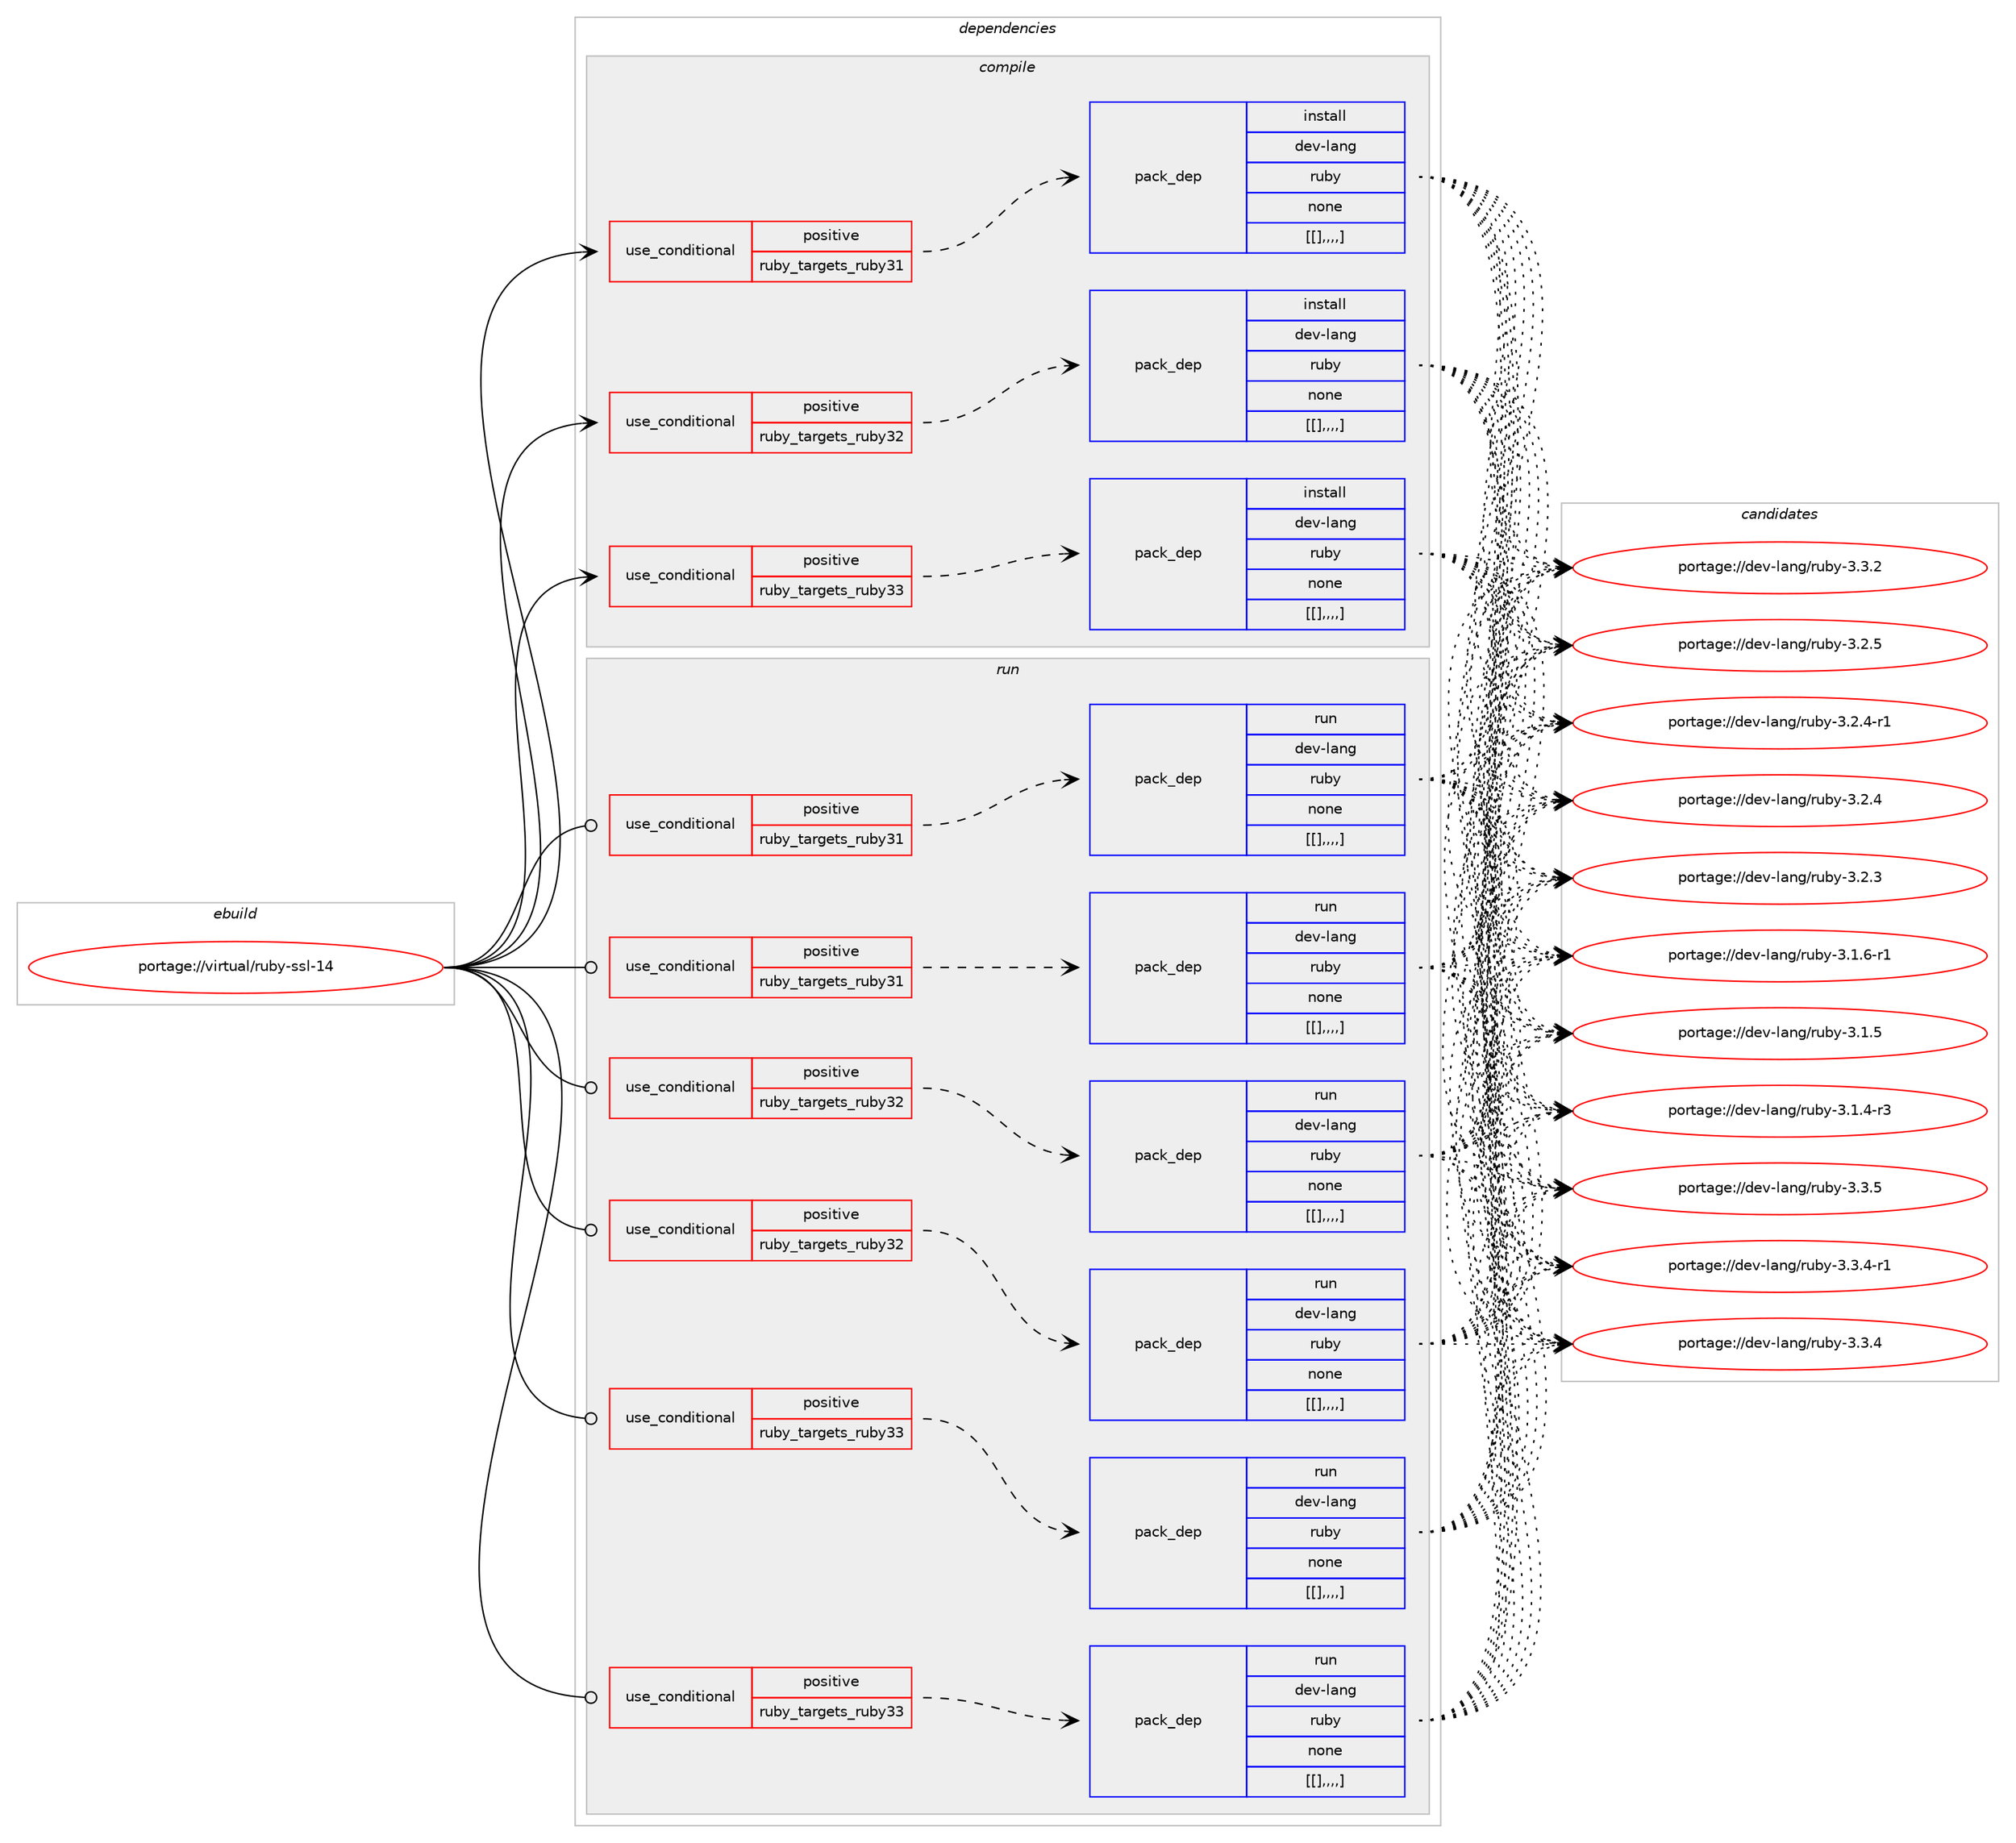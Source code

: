 digraph prolog {

# *************
# Graph options
# *************

newrank=true;
concentrate=true;
compound=true;
graph [rankdir=LR,fontname=Helvetica,fontsize=10,ranksep=1.5];#, ranksep=2.5, nodesep=0.2];
edge  [arrowhead=vee];
node  [fontname=Helvetica,fontsize=10];

# **********
# The ebuild
# **********

subgraph cluster_leftcol {
color=gray;
label=<<i>ebuild</i>>;
id [label="portage://virtual/ruby-ssl-14", color=red, width=4, href="../virtual/ruby-ssl-14.svg"];
}

# ****************
# The dependencies
# ****************

subgraph cluster_midcol {
color=gray;
label=<<i>dependencies</i>>;
subgraph cluster_compile {
fillcolor="#eeeeee";
style=filled;
label=<<i>compile</i>>;
subgraph cond123420 {
dependency463661 [label=<<TABLE BORDER="0" CELLBORDER="1" CELLSPACING="0" CELLPADDING="4"><TR><TD ROWSPAN="3" CELLPADDING="10">use_conditional</TD></TR><TR><TD>positive</TD></TR><TR><TD>ruby_targets_ruby31</TD></TR></TABLE>>, shape=none, color=red];
subgraph pack336899 {
dependency463662 [label=<<TABLE BORDER="0" CELLBORDER="1" CELLSPACING="0" CELLPADDING="4" WIDTH="220"><TR><TD ROWSPAN="6" CELLPADDING="30">pack_dep</TD></TR><TR><TD WIDTH="110">install</TD></TR><TR><TD>dev-lang</TD></TR><TR><TD>ruby</TD></TR><TR><TD>none</TD></TR><TR><TD>[[],,,,]</TD></TR></TABLE>>, shape=none, color=blue];
}
dependency463661:e -> dependency463662:w [weight=20,style="dashed",arrowhead="vee"];
}
id:e -> dependency463661:w [weight=20,style="solid",arrowhead="vee"];
subgraph cond123421 {
dependency463663 [label=<<TABLE BORDER="0" CELLBORDER="1" CELLSPACING="0" CELLPADDING="4"><TR><TD ROWSPAN="3" CELLPADDING="10">use_conditional</TD></TR><TR><TD>positive</TD></TR><TR><TD>ruby_targets_ruby32</TD></TR></TABLE>>, shape=none, color=red];
subgraph pack336900 {
dependency463664 [label=<<TABLE BORDER="0" CELLBORDER="1" CELLSPACING="0" CELLPADDING="4" WIDTH="220"><TR><TD ROWSPAN="6" CELLPADDING="30">pack_dep</TD></TR><TR><TD WIDTH="110">install</TD></TR><TR><TD>dev-lang</TD></TR><TR><TD>ruby</TD></TR><TR><TD>none</TD></TR><TR><TD>[[],,,,]</TD></TR></TABLE>>, shape=none, color=blue];
}
dependency463663:e -> dependency463664:w [weight=20,style="dashed",arrowhead="vee"];
}
id:e -> dependency463663:w [weight=20,style="solid",arrowhead="vee"];
subgraph cond123422 {
dependency463665 [label=<<TABLE BORDER="0" CELLBORDER="1" CELLSPACING="0" CELLPADDING="4"><TR><TD ROWSPAN="3" CELLPADDING="10">use_conditional</TD></TR><TR><TD>positive</TD></TR><TR><TD>ruby_targets_ruby33</TD></TR></TABLE>>, shape=none, color=red];
subgraph pack336901 {
dependency463666 [label=<<TABLE BORDER="0" CELLBORDER="1" CELLSPACING="0" CELLPADDING="4" WIDTH="220"><TR><TD ROWSPAN="6" CELLPADDING="30">pack_dep</TD></TR><TR><TD WIDTH="110">install</TD></TR><TR><TD>dev-lang</TD></TR><TR><TD>ruby</TD></TR><TR><TD>none</TD></TR><TR><TD>[[],,,,]</TD></TR></TABLE>>, shape=none, color=blue];
}
dependency463665:e -> dependency463666:w [weight=20,style="dashed",arrowhead="vee"];
}
id:e -> dependency463665:w [weight=20,style="solid",arrowhead="vee"];
}
subgraph cluster_compileandrun {
fillcolor="#eeeeee";
style=filled;
label=<<i>compile and run</i>>;
}
subgraph cluster_run {
fillcolor="#eeeeee";
style=filled;
label=<<i>run</i>>;
subgraph cond123423 {
dependency463667 [label=<<TABLE BORDER="0" CELLBORDER="1" CELLSPACING="0" CELLPADDING="4"><TR><TD ROWSPAN="3" CELLPADDING="10">use_conditional</TD></TR><TR><TD>positive</TD></TR><TR><TD>ruby_targets_ruby31</TD></TR></TABLE>>, shape=none, color=red];
subgraph pack336902 {
dependency463668 [label=<<TABLE BORDER="0" CELLBORDER="1" CELLSPACING="0" CELLPADDING="4" WIDTH="220"><TR><TD ROWSPAN="6" CELLPADDING="30">pack_dep</TD></TR><TR><TD WIDTH="110">run</TD></TR><TR><TD>dev-lang</TD></TR><TR><TD>ruby</TD></TR><TR><TD>none</TD></TR><TR><TD>[[],,,,]</TD></TR></TABLE>>, shape=none, color=blue];
}
dependency463667:e -> dependency463668:w [weight=20,style="dashed",arrowhead="vee"];
}
id:e -> dependency463667:w [weight=20,style="solid",arrowhead="odot"];
subgraph cond123424 {
dependency463669 [label=<<TABLE BORDER="0" CELLBORDER="1" CELLSPACING="0" CELLPADDING="4"><TR><TD ROWSPAN="3" CELLPADDING="10">use_conditional</TD></TR><TR><TD>positive</TD></TR><TR><TD>ruby_targets_ruby31</TD></TR></TABLE>>, shape=none, color=red];
subgraph pack336903 {
dependency463670 [label=<<TABLE BORDER="0" CELLBORDER="1" CELLSPACING="0" CELLPADDING="4" WIDTH="220"><TR><TD ROWSPAN="6" CELLPADDING="30">pack_dep</TD></TR><TR><TD WIDTH="110">run</TD></TR><TR><TD>dev-lang</TD></TR><TR><TD>ruby</TD></TR><TR><TD>none</TD></TR><TR><TD>[[],,,,]</TD></TR></TABLE>>, shape=none, color=blue];
}
dependency463669:e -> dependency463670:w [weight=20,style="dashed",arrowhead="vee"];
}
id:e -> dependency463669:w [weight=20,style="solid",arrowhead="odot"];
subgraph cond123425 {
dependency463671 [label=<<TABLE BORDER="0" CELLBORDER="1" CELLSPACING="0" CELLPADDING="4"><TR><TD ROWSPAN="3" CELLPADDING="10">use_conditional</TD></TR><TR><TD>positive</TD></TR><TR><TD>ruby_targets_ruby32</TD></TR></TABLE>>, shape=none, color=red];
subgraph pack336904 {
dependency463672 [label=<<TABLE BORDER="0" CELLBORDER="1" CELLSPACING="0" CELLPADDING="4" WIDTH="220"><TR><TD ROWSPAN="6" CELLPADDING="30">pack_dep</TD></TR><TR><TD WIDTH="110">run</TD></TR><TR><TD>dev-lang</TD></TR><TR><TD>ruby</TD></TR><TR><TD>none</TD></TR><TR><TD>[[],,,,]</TD></TR></TABLE>>, shape=none, color=blue];
}
dependency463671:e -> dependency463672:w [weight=20,style="dashed",arrowhead="vee"];
}
id:e -> dependency463671:w [weight=20,style="solid",arrowhead="odot"];
subgraph cond123426 {
dependency463673 [label=<<TABLE BORDER="0" CELLBORDER="1" CELLSPACING="0" CELLPADDING="4"><TR><TD ROWSPAN="3" CELLPADDING="10">use_conditional</TD></TR><TR><TD>positive</TD></TR><TR><TD>ruby_targets_ruby32</TD></TR></TABLE>>, shape=none, color=red];
subgraph pack336905 {
dependency463674 [label=<<TABLE BORDER="0" CELLBORDER="1" CELLSPACING="0" CELLPADDING="4" WIDTH="220"><TR><TD ROWSPAN="6" CELLPADDING="30">pack_dep</TD></TR><TR><TD WIDTH="110">run</TD></TR><TR><TD>dev-lang</TD></TR><TR><TD>ruby</TD></TR><TR><TD>none</TD></TR><TR><TD>[[],,,,]</TD></TR></TABLE>>, shape=none, color=blue];
}
dependency463673:e -> dependency463674:w [weight=20,style="dashed",arrowhead="vee"];
}
id:e -> dependency463673:w [weight=20,style="solid",arrowhead="odot"];
subgraph cond123427 {
dependency463675 [label=<<TABLE BORDER="0" CELLBORDER="1" CELLSPACING="0" CELLPADDING="4"><TR><TD ROWSPAN="3" CELLPADDING="10">use_conditional</TD></TR><TR><TD>positive</TD></TR><TR><TD>ruby_targets_ruby33</TD></TR></TABLE>>, shape=none, color=red];
subgraph pack336906 {
dependency463676 [label=<<TABLE BORDER="0" CELLBORDER="1" CELLSPACING="0" CELLPADDING="4" WIDTH="220"><TR><TD ROWSPAN="6" CELLPADDING="30">pack_dep</TD></TR><TR><TD WIDTH="110">run</TD></TR><TR><TD>dev-lang</TD></TR><TR><TD>ruby</TD></TR><TR><TD>none</TD></TR><TR><TD>[[],,,,]</TD></TR></TABLE>>, shape=none, color=blue];
}
dependency463675:e -> dependency463676:w [weight=20,style="dashed",arrowhead="vee"];
}
id:e -> dependency463675:w [weight=20,style="solid",arrowhead="odot"];
subgraph cond123428 {
dependency463677 [label=<<TABLE BORDER="0" CELLBORDER="1" CELLSPACING="0" CELLPADDING="4"><TR><TD ROWSPAN="3" CELLPADDING="10">use_conditional</TD></TR><TR><TD>positive</TD></TR><TR><TD>ruby_targets_ruby33</TD></TR></TABLE>>, shape=none, color=red];
subgraph pack336907 {
dependency463678 [label=<<TABLE BORDER="0" CELLBORDER="1" CELLSPACING="0" CELLPADDING="4" WIDTH="220"><TR><TD ROWSPAN="6" CELLPADDING="30">pack_dep</TD></TR><TR><TD WIDTH="110">run</TD></TR><TR><TD>dev-lang</TD></TR><TR><TD>ruby</TD></TR><TR><TD>none</TD></TR><TR><TD>[[],,,,]</TD></TR></TABLE>>, shape=none, color=blue];
}
dependency463677:e -> dependency463678:w [weight=20,style="dashed",arrowhead="vee"];
}
id:e -> dependency463677:w [weight=20,style="solid",arrowhead="odot"];
}
}

# **************
# The candidates
# **************

subgraph cluster_choices {
rank=same;
color=gray;
label=<<i>candidates</i>>;

subgraph choice336899 {
color=black;
nodesep=1;
choice10010111845108971101034711411798121455146514653 [label="portage://dev-lang/ruby-3.3.5", color=red, width=4,href="../dev-lang/ruby-3.3.5.svg"];
choice100101118451089711010347114117981214551465146524511449 [label="portage://dev-lang/ruby-3.3.4-r1", color=red, width=4,href="../dev-lang/ruby-3.3.4-r1.svg"];
choice10010111845108971101034711411798121455146514652 [label="portage://dev-lang/ruby-3.3.4", color=red, width=4,href="../dev-lang/ruby-3.3.4.svg"];
choice10010111845108971101034711411798121455146514650 [label="portage://dev-lang/ruby-3.3.2", color=red, width=4,href="../dev-lang/ruby-3.3.2.svg"];
choice10010111845108971101034711411798121455146504653 [label="portage://dev-lang/ruby-3.2.5", color=red, width=4,href="../dev-lang/ruby-3.2.5.svg"];
choice100101118451089711010347114117981214551465046524511449 [label="portage://dev-lang/ruby-3.2.4-r1", color=red, width=4,href="../dev-lang/ruby-3.2.4-r1.svg"];
choice10010111845108971101034711411798121455146504652 [label="portage://dev-lang/ruby-3.2.4", color=red, width=4,href="../dev-lang/ruby-3.2.4.svg"];
choice10010111845108971101034711411798121455146504651 [label="portage://dev-lang/ruby-3.2.3", color=red, width=4,href="../dev-lang/ruby-3.2.3.svg"];
choice100101118451089711010347114117981214551464946544511449 [label="portage://dev-lang/ruby-3.1.6-r1", color=red, width=4,href="../dev-lang/ruby-3.1.6-r1.svg"];
choice10010111845108971101034711411798121455146494653 [label="portage://dev-lang/ruby-3.1.5", color=red, width=4,href="../dev-lang/ruby-3.1.5.svg"];
choice100101118451089711010347114117981214551464946524511451 [label="portage://dev-lang/ruby-3.1.4-r3", color=red, width=4,href="../dev-lang/ruby-3.1.4-r3.svg"];
dependency463662:e -> choice10010111845108971101034711411798121455146514653:w [style=dotted,weight="100"];
dependency463662:e -> choice100101118451089711010347114117981214551465146524511449:w [style=dotted,weight="100"];
dependency463662:e -> choice10010111845108971101034711411798121455146514652:w [style=dotted,weight="100"];
dependency463662:e -> choice10010111845108971101034711411798121455146514650:w [style=dotted,weight="100"];
dependency463662:e -> choice10010111845108971101034711411798121455146504653:w [style=dotted,weight="100"];
dependency463662:e -> choice100101118451089711010347114117981214551465046524511449:w [style=dotted,weight="100"];
dependency463662:e -> choice10010111845108971101034711411798121455146504652:w [style=dotted,weight="100"];
dependency463662:e -> choice10010111845108971101034711411798121455146504651:w [style=dotted,weight="100"];
dependency463662:e -> choice100101118451089711010347114117981214551464946544511449:w [style=dotted,weight="100"];
dependency463662:e -> choice10010111845108971101034711411798121455146494653:w [style=dotted,weight="100"];
dependency463662:e -> choice100101118451089711010347114117981214551464946524511451:w [style=dotted,weight="100"];
}
subgraph choice336900 {
color=black;
nodesep=1;
choice10010111845108971101034711411798121455146514653 [label="portage://dev-lang/ruby-3.3.5", color=red, width=4,href="../dev-lang/ruby-3.3.5.svg"];
choice100101118451089711010347114117981214551465146524511449 [label="portage://dev-lang/ruby-3.3.4-r1", color=red, width=4,href="../dev-lang/ruby-3.3.4-r1.svg"];
choice10010111845108971101034711411798121455146514652 [label="portage://dev-lang/ruby-3.3.4", color=red, width=4,href="../dev-lang/ruby-3.3.4.svg"];
choice10010111845108971101034711411798121455146514650 [label="portage://dev-lang/ruby-3.3.2", color=red, width=4,href="../dev-lang/ruby-3.3.2.svg"];
choice10010111845108971101034711411798121455146504653 [label="portage://dev-lang/ruby-3.2.5", color=red, width=4,href="../dev-lang/ruby-3.2.5.svg"];
choice100101118451089711010347114117981214551465046524511449 [label="portage://dev-lang/ruby-3.2.4-r1", color=red, width=4,href="../dev-lang/ruby-3.2.4-r1.svg"];
choice10010111845108971101034711411798121455146504652 [label="portage://dev-lang/ruby-3.2.4", color=red, width=4,href="../dev-lang/ruby-3.2.4.svg"];
choice10010111845108971101034711411798121455146504651 [label="portage://dev-lang/ruby-3.2.3", color=red, width=4,href="../dev-lang/ruby-3.2.3.svg"];
choice100101118451089711010347114117981214551464946544511449 [label="portage://dev-lang/ruby-3.1.6-r1", color=red, width=4,href="../dev-lang/ruby-3.1.6-r1.svg"];
choice10010111845108971101034711411798121455146494653 [label="portage://dev-lang/ruby-3.1.5", color=red, width=4,href="../dev-lang/ruby-3.1.5.svg"];
choice100101118451089711010347114117981214551464946524511451 [label="portage://dev-lang/ruby-3.1.4-r3", color=red, width=4,href="../dev-lang/ruby-3.1.4-r3.svg"];
dependency463664:e -> choice10010111845108971101034711411798121455146514653:w [style=dotted,weight="100"];
dependency463664:e -> choice100101118451089711010347114117981214551465146524511449:w [style=dotted,weight="100"];
dependency463664:e -> choice10010111845108971101034711411798121455146514652:w [style=dotted,weight="100"];
dependency463664:e -> choice10010111845108971101034711411798121455146514650:w [style=dotted,weight="100"];
dependency463664:e -> choice10010111845108971101034711411798121455146504653:w [style=dotted,weight="100"];
dependency463664:e -> choice100101118451089711010347114117981214551465046524511449:w [style=dotted,weight="100"];
dependency463664:e -> choice10010111845108971101034711411798121455146504652:w [style=dotted,weight="100"];
dependency463664:e -> choice10010111845108971101034711411798121455146504651:w [style=dotted,weight="100"];
dependency463664:e -> choice100101118451089711010347114117981214551464946544511449:w [style=dotted,weight="100"];
dependency463664:e -> choice10010111845108971101034711411798121455146494653:w [style=dotted,weight="100"];
dependency463664:e -> choice100101118451089711010347114117981214551464946524511451:w [style=dotted,weight="100"];
}
subgraph choice336901 {
color=black;
nodesep=1;
choice10010111845108971101034711411798121455146514653 [label="portage://dev-lang/ruby-3.3.5", color=red, width=4,href="../dev-lang/ruby-3.3.5.svg"];
choice100101118451089711010347114117981214551465146524511449 [label="portage://dev-lang/ruby-3.3.4-r1", color=red, width=4,href="../dev-lang/ruby-3.3.4-r1.svg"];
choice10010111845108971101034711411798121455146514652 [label="portage://dev-lang/ruby-3.3.4", color=red, width=4,href="../dev-lang/ruby-3.3.4.svg"];
choice10010111845108971101034711411798121455146514650 [label="portage://dev-lang/ruby-3.3.2", color=red, width=4,href="../dev-lang/ruby-3.3.2.svg"];
choice10010111845108971101034711411798121455146504653 [label="portage://dev-lang/ruby-3.2.5", color=red, width=4,href="../dev-lang/ruby-3.2.5.svg"];
choice100101118451089711010347114117981214551465046524511449 [label="portage://dev-lang/ruby-3.2.4-r1", color=red, width=4,href="../dev-lang/ruby-3.2.4-r1.svg"];
choice10010111845108971101034711411798121455146504652 [label="portage://dev-lang/ruby-3.2.4", color=red, width=4,href="../dev-lang/ruby-3.2.4.svg"];
choice10010111845108971101034711411798121455146504651 [label="portage://dev-lang/ruby-3.2.3", color=red, width=4,href="../dev-lang/ruby-3.2.3.svg"];
choice100101118451089711010347114117981214551464946544511449 [label="portage://dev-lang/ruby-3.1.6-r1", color=red, width=4,href="../dev-lang/ruby-3.1.6-r1.svg"];
choice10010111845108971101034711411798121455146494653 [label="portage://dev-lang/ruby-3.1.5", color=red, width=4,href="../dev-lang/ruby-3.1.5.svg"];
choice100101118451089711010347114117981214551464946524511451 [label="portage://dev-lang/ruby-3.1.4-r3", color=red, width=4,href="../dev-lang/ruby-3.1.4-r3.svg"];
dependency463666:e -> choice10010111845108971101034711411798121455146514653:w [style=dotted,weight="100"];
dependency463666:e -> choice100101118451089711010347114117981214551465146524511449:w [style=dotted,weight="100"];
dependency463666:e -> choice10010111845108971101034711411798121455146514652:w [style=dotted,weight="100"];
dependency463666:e -> choice10010111845108971101034711411798121455146514650:w [style=dotted,weight="100"];
dependency463666:e -> choice10010111845108971101034711411798121455146504653:w [style=dotted,weight="100"];
dependency463666:e -> choice100101118451089711010347114117981214551465046524511449:w [style=dotted,weight="100"];
dependency463666:e -> choice10010111845108971101034711411798121455146504652:w [style=dotted,weight="100"];
dependency463666:e -> choice10010111845108971101034711411798121455146504651:w [style=dotted,weight="100"];
dependency463666:e -> choice100101118451089711010347114117981214551464946544511449:w [style=dotted,weight="100"];
dependency463666:e -> choice10010111845108971101034711411798121455146494653:w [style=dotted,weight="100"];
dependency463666:e -> choice100101118451089711010347114117981214551464946524511451:w [style=dotted,weight="100"];
}
subgraph choice336902 {
color=black;
nodesep=1;
choice10010111845108971101034711411798121455146514653 [label="portage://dev-lang/ruby-3.3.5", color=red, width=4,href="../dev-lang/ruby-3.3.5.svg"];
choice100101118451089711010347114117981214551465146524511449 [label="portage://dev-lang/ruby-3.3.4-r1", color=red, width=4,href="../dev-lang/ruby-3.3.4-r1.svg"];
choice10010111845108971101034711411798121455146514652 [label="portage://dev-lang/ruby-3.3.4", color=red, width=4,href="../dev-lang/ruby-3.3.4.svg"];
choice10010111845108971101034711411798121455146514650 [label="portage://dev-lang/ruby-3.3.2", color=red, width=4,href="../dev-lang/ruby-3.3.2.svg"];
choice10010111845108971101034711411798121455146504653 [label="portage://dev-lang/ruby-3.2.5", color=red, width=4,href="../dev-lang/ruby-3.2.5.svg"];
choice100101118451089711010347114117981214551465046524511449 [label="portage://dev-lang/ruby-3.2.4-r1", color=red, width=4,href="../dev-lang/ruby-3.2.4-r1.svg"];
choice10010111845108971101034711411798121455146504652 [label="portage://dev-lang/ruby-3.2.4", color=red, width=4,href="../dev-lang/ruby-3.2.4.svg"];
choice10010111845108971101034711411798121455146504651 [label="portage://dev-lang/ruby-3.2.3", color=red, width=4,href="../dev-lang/ruby-3.2.3.svg"];
choice100101118451089711010347114117981214551464946544511449 [label="portage://dev-lang/ruby-3.1.6-r1", color=red, width=4,href="../dev-lang/ruby-3.1.6-r1.svg"];
choice10010111845108971101034711411798121455146494653 [label="portage://dev-lang/ruby-3.1.5", color=red, width=4,href="../dev-lang/ruby-3.1.5.svg"];
choice100101118451089711010347114117981214551464946524511451 [label="portage://dev-lang/ruby-3.1.4-r3", color=red, width=4,href="../dev-lang/ruby-3.1.4-r3.svg"];
dependency463668:e -> choice10010111845108971101034711411798121455146514653:w [style=dotted,weight="100"];
dependency463668:e -> choice100101118451089711010347114117981214551465146524511449:w [style=dotted,weight="100"];
dependency463668:e -> choice10010111845108971101034711411798121455146514652:w [style=dotted,weight="100"];
dependency463668:e -> choice10010111845108971101034711411798121455146514650:w [style=dotted,weight="100"];
dependency463668:e -> choice10010111845108971101034711411798121455146504653:w [style=dotted,weight="100"];
dependency463668:e -> choice100101118451089711010347114117981214551465046524511449:w [style=dotted,weight="100"];
dependency463668:e -> choice10010111845108971101034711411798121455146504652:w [style=dotted,weight="100"];
dependency463668:e -> choice10010111845108971101034711411798121455146504651:w [style=dotted,weight="100"];
dependency463668:e -> choice100101118451089711010347114117981214551464946544511449:w [style=dotted,weight="100"];
dependency463668:e -> choice10010111845108971101034711411798121455146494653:w [style=dotted,weight="100"];
dependency463668:e -> choice100101118451089711010347114117981214551464946524511451:w [style=dotted,weight="100"];
}
subgraph choice336903 {
color=black;
nodesep=1;
choice10010111845108971101034711411798121455146514653 [label="portage://dev-lang/ruby-3.3.5", color=red, width=4,href="../dev-lang/ruby-3.3.5.svg"];
choice100101118451089711010347114117981214551465146524511449 [label="portage://dev-lang/ruby-3.3.4-r1", color=red, width=4,href="../dev-lang/ruby-3.3.4-r1.svg"];
choice10010111845108971101034711411798121455146514652 [label="portage://dev-lang/ruby-3.3.4", color=red, width=4,href="../dev-lang/ruby-3.3.4.svg"];
choice10010111845108971101034711411798121455146514650 [label="portage://dev-lang/ruby-3.3.2", color=red, width=4,href="../dev-lang/ruby-3.3.2.svg"];
choice10010111845108971101034711411798121455146504653 [label="portage://dev-lang/ruby-3.2.5", color=red, width=4,href="../dev-lang/ruby-3.2.5.svg"];
choice100101118451089711010347114117981214551465046524511449 [label="portage://dev-lang/ruby-3.2.4-r1", color=red, width=4,href="../dev-lang/ruby-3.2.4-r1.svg"];
choice10010111845108971101034711411798121455146504652 [label="portage://dev-lang/ruby-3.2.4", color=red, width=4,href="../dev-lang/ruby-3.2.4.svg"];
choice10010111845108971101034711411798121455146504651 [label="portage://dev-lang/ruby-3.2.3", color=red, width=4,href="../dev-lang/ruby-3.2.3.svg"];
choice100101118451089711010347114117981214551464946544511449 [label="portage://dev-lang/ruby-3.1.6-r1", color=red, width=4,href="../dev-lang/ruby-3.1.6-r1.svg"];
choice10010111845108971101034711411798121455146494653 [label="portage://dev-lang/ruby-3.1.5", color=red, width=4,href="../dev-lang/ruby-3.1.5.svg"];
choice100101118451089711010347114117981214551464946524511451 [label="portage://dev-lang/ruby-3.1.4-r3", color=red, width=4,href="../dev-lang/ruby-3.1.4-r3.svg"];
dependency463670:e -> choice10010111845108971101034711411798121455146514653:w [style=dotted,weight="100"];
dependency463670:e -> choice100101118451089711010347114117981214551465146524511449:w [style=dotted,weight="100"];
dependency463670:e -> choice10010111845108971101034711411798121455146514652:w [style=dotted,weight="100"];
dependency463670:e -> choice10010111845108971101034711411798121455146514650:w [style=dotted,weight="100"];
dependency463670:e -> choice10010111845108971101034711411798121455146504653:w [style=dotted,weight="100"];
dependency463670:e -> choice100101118451089711010347114117981214551465046524511449:w [style=dotted,weight="100"];
dependency463670:e -> choice10010111845108971101034711411798121455146504652:w [style=dotted,weight="100"];
dependency463670:e -> choice10010111845108971101034711411798121455146504651:w [style=dotted,weight="100"];
dependency463670:e -> choice100101118451089711010347114117981214551464946544511449:w [style=dotted,weight="100"];
dependency463670:e -> choice10010111845108971101034711411798121455146494653:w [style=dotted,weight="100"];
dependency463670:e -> choice100101118451089711010347114117981214551464946524511451:w [style=dotted,weight="100"];
}
subgraph choice336904 {
color=black;
nodesep=1;
choice10010111845108971101034711411798121455146514653 [label="portage://dev-lang/ruby-3.3.5", color=red, width=4,href="../dev-lang/ruby-3.3.5.svg"];
choice100101118451089711010347114117981214551465146524511449 [label="portage://dev-lang/ruby-3.3.4-r1", color=red, width=4,href="../dev-lang/ruby-3.3.4-r1.svg"];
choice10010111845108971101034711411798121455146514652 [label="portage://dev-lang/ruby-3.3.4", color=red, width=4,href="../dev-lang/ruby-3.3.4.svg"];
choice10010111845108971101034711411798121455146514650 [label="portage://dev-lang/ruby-3.3.2", color=red, width=4,href="../dev-lang/ruby-3.3.2.svg"];
choice10010111845108971101034711411798121455146504653 [label="portage://dev-lang/ruby-3.2.5", color=red, width=4,href="../dev-lang/ruby-3.2.5.svg"];
choice100101118451089711010347114117981214551465046524511449 [label="portage://dev-lang/ruby-3.2.4-r1", color=red, width=4,href="../dev-lang/ruby-3.2.4-r1.svg"];
choice10010111845108971101034711411798121455146504652 [label="portage://dev-lang/ruby-3.2.4", color=red, width=4,href="../dev-lang/ruby-3.2.4.svg"];
choice10010111845108971101034711411798121455146504651 [label="portage://dev-lang/ruby-3.2.3", color=red, width=4,href="../dev-lang/ruby-3.2.3.svg"];
choice100101118451089711010347114117981214551464946544511449 [label="portage://dev-lang/ruby-3.1.6-r1", color=red, width=4,href="../dev-lang/ruby-3.1.6-r1.svg"];
choice10010111845108971101034711411798121455146494653 [label="portage://dev-lang/ruby-3.1.5", color=red, width=4,href="../dev-lang/ruby-3.1.5.svg"];
choice100101118451089711010347114117981214551464946524511451 [label="portage://dev-lang/ruby-3.1.4-r3", color=red, width=4,href="../dev-lang/ruby-3.1.4-r3.svg"];
dependency463672:e -> choice10010111845108971101034711411798121455146514653:w [style=dotted,weight="100"];
dependency463672:e -> choice100101118451089711010347114117981214551465146524511449:w [style=dotted,weight="100"];
dependency463672:e -> choice10010111845108971101034711411798121455146514652:w [style=dotted,weight="100"];
dependency463672:e -> choice10010111845108971101034711411798121455146514650:w [style=dotted,weight="100"];
dependency463672:e -> choice10010111845108971101034711411798121455146504653:w [style=dotted,weight="100"];
dependency463672:e -> choice100101118451089711010347114117981214551465046524511449:w [style=dotted,weight="100"];
dependency463672:e -> choice10010111845108971101034711411798121455146504652:w [style=dotted,weight="100"];
dependency463672:e -> choice10010111845108971101034711411798121455146504651:w [style=dotted,weight="100"];
dependency463672:e -> choice100101118451089711010347114117981214551464946544511449:w [style=dotted,weight="100"];
dependency463672:e -> choice10010111845108971101034711411798121455146494653:w [style=dotted,weight="100"];
dependency463672:e -> choice100101118451089711010347114117981214551464946524511451:w [style=dotted,weight="100"];
}
subgraph choice336905 {
color=black;
nodesep=1;
choice10010111845108971101034711411798121455146514653 [label="portage://dev-lang/ruby-3.3.5", color=red, width=4,href="../dev-lang/ruby-3.3.5.svg"];
choice100101118451089711010347114117981214551465146524511449 [label="portage://dev-lang/ruby-3.3.4-r1", color=red, width=4,href="../dev-lang/ruby-3.3.4-r1.svg"];
choice10010111845108971101034711411798121455146514652 [label="portage://dev-lang/ruby-3.3.4", color=red, width=4,href="../dev-lang/ruby-3.3.4.svg"];
choice10010111845108971101034711411798121455146514650 [label="portage://dev-lang/ruby-3.3.2", color=red, width=4,href="../dev-lang/ruby-3.3.2.svg"];
choice10010111845108971101034711411798121455146504653 [label="portage://dev-lang/ruby-3.2.5", color=red, width=4,href="../dev-lang/ruby-3.2.5.svg"];
choice100101118451089711010347114117981214551465046524511449 [label="portage://dev-lang/ruby-3.2.4-r1", color=red, width=4,href="../dev-lang/ruby-3.2.4-r1.svg"];
choice10010111845108971101034711411798121455146504652 [label="portage://dev-lang/ruby-3.2.4", color=red, width=4,href="../dev-lang/ruby-3.2.4.svg"];
choice10010111845108971101034711411798121455146504651 [label="portage://dev-lang/ruby-3.2.3", color=red, width=4,href="../dev-lang/ruby-3.2.3.svg"];
choice100101118451089711010347114117981214551464946544511449 [label="portage://dev-lang/ruby-3.1.6-r1", color=red, width=4,href="../dev-lang/ruby-3.1.6-r1.svg"];
choice10010111845108971101034711411798121455146494653 [label="portage://dev-lang/ruby-3.1.5", color=red, width=4,href="../dev-lang/ruby-3.1.5.svg"];
choice100101118451089711010347114117981214551464946524511451 [label="portage://dev-lang/ruby-3.1.4-r3", color=red, width=4,href="../dev-lang/ruby-3.1.4-r3.svg"];
dependency463674:e -> choice10010111845108971101034711411798121455146514653:w [style=dotted,weight="100"];
dependency463674:e -> choice100101118451089711010347114117981214551465146524511449:w [style=dotted,weight="100"];
dependency463674:e -> choice10010111845108971101034711411798121455146514652:w [style=dotted,weight="100"];
dependency463674:e -> choice10010111845108971101034711411798121455146514650:w [style=dotted,weight="100"];
dependency463674:e -> choice10010111845108971101034711411798121455146504653:w [style=dotted,weight="100"];
dependency463674:e -> choice100101118451089711010347114117981214551465046524511449:w [style=dotted,weight="100"];
dependency463674:e -> choice10010111845108971101034711411798121455146504652:w [style=dotted,weight="100"];
dependency463674:e -> choice10010111845108971101034711411798121455146504651:w [style=dotted,weight="100"];
dependency463674:e -> choice100101118451089711010347114117981214551464946544511449:w [style=dotted,weight="100"];
dependency463674:e -> choice10010111845108971101034711411798121455146494653:w [style=dotted,weight="100"];
dependency463674:e -> choice100101118451089711010347114117981214551464946524511451:w [style=dotted,weight="100"];
}
subgraph choice336906 {
color=black;
nodesep=1;
choice10010111845108971101034711411798121455146514653 [label="portage://dev-lang/ruby-3.3.5", color=red, width=4,href="../dev-lang/ruby-3.3.5.svg"];
choice100101118451089711010347114117981214551465146524511449 [label="portage://dev-lang/ruby-3.3.4-r1", color=red, width=4,href="../dev-lang/ruby-3.3.4-r1.svg"];
choice10010111845108971101034711411798121455146514652 [label="portage://dev-lang/ruby-3.3.4", color=red, width=4,href="../dev-lang/ruby-3.3.4.svg"];
choice10010111845108971101034711411798121455146514650 [label="portage://dev-lang/ruby-3.3.2", color=red, width=4,href="../dev-lang/ruby-3.3.2.svg"];
choice10010111845108971101034711411798121455146504653 [label="portage://dev-lang/ruby-3.2.5", color=red, width=4,href="../dev-lang/ruby-3.2.5.svg"];
choice100101118451089711010347114117981214551465046524511449 [label="portage://dev-lang/ruby-3.2.4-r1", color=red, width=4,href="../dev-lang/ruby-3.2.4-r1.svg"];
choice10010111845108971101034711411798121455146504652 [label="portage://dev-lang/ruby-3.2.4", color=red, width=4,href="../dev-lang/ruby-3.2.4.svg"];
choice10010111845108971101034711411798121455146504651 [label="portage://dev-lang/ruby-3.2.3", color=red, width=4,href="../dev-lang/ruby-3.2.3.svg"];
choice100101118451089711010347114117981214551464946544511449 [label="portage://dev-lang/ruby-3.1.6-r1", color=red, width=4,href="../dev-lang/ruby-3.1.6-r1.svg"];
choice10010111845108971101034711411798121455146494653 [label="portage://dev-lang/ruby-3.1.5", color=red, width=4,href="../dev-lang/ruby-3.1.5.svg"];
choice100101118451089711010347114117981214551464946524511451 [label="portage://dev-lang/ruby-3.1.4-r3", color=red, width=4,href="../dev-lang/ruby-3.1.4-r3.svg"];
dependency463676:e -> choice10010111845108971101034711411798121455146514653:w [style=dotted,weight="100"];
dependency463676:e -> choice100101118451089711010347114117981214551465146524511449:w [style=dotted,weight="100"];
dependency463676:e -> choice10010111845108971101034711411798121455146514652:w [style=dotted,weight="100"];
dependency463676:e -> choice10010111845108971101034711411798121455146514650:w [style=dotted,weight="100"];
dependency463676:e -> choice10010111845108971101034711411798121455146504653:w [style=dotted,weight="100"];
dependency463676:e -> choice100101118451089711010347114117981214551465046524511449:w [style=dotted,weight="100"];
dependency463676:e -> choice10010111845108971101034711411798121455146504652:w [style=dotted,weight="100"];
dependency463676:e -> choice10010111845108971101034711411798121455146504651:w [style=dotted,weight="100"];
dependency463676:e -> choice100101118451089711010347114117981214551464946544511449:w [style=dotted,weight="100"];
dependency463676:e -> choice10010111845108971101034711411798121455146494653:w [style=dotted,weight="100"];
dependency463676:e -> choice100101118451089711010347114117981214551464946524511451:w [style=dotted,weight="100"];
}
subgraph choice336907 {
color=black;
nodesep=1;
choice10010111845108971101034711411798121455146514653 [label="portage://dev-lang/ruby-3.3.5", color=red, width=4,href="../dev-lang/ruby-3.3.5.svg"];
choice100101118451089711010347114117981214551465146524511449 [label="portage://dev-lang/ruby-3.3.4-r1", color=red, width=4,href="../dev-lang/ruby-3.3.4-r1.svg"];
choice10010111845108971101034711411798121455146514652 [label="portage://dev-lang/ruby-3.3.4", color=red, width=4,href="../dev-lang/ruby-3.3.4.svg"];
choice10010111845108971101034711411798121455146514650 [label="portage://dev-lang/ruby-3.3.2", color=red, width=4,href="../dev-lang/ruby-3.3.2.svg"];
choice10010111845108971101034711411798121455146504653 [label="portage://dev-lang/ruby-3.2.5", color=red, width=4,href="../dev-lang/ruby-3.2.5.svg"];
choice100101118451089711010347114117981214551465046524511449 [label="portage://dev-lang/ruby-3.2.4-r1", color=red, width=4,href="../dev-lang/ruby-3.2.4-r1.svg"];
choice10010111845108971101034711411798121455146504652 [label="portage://dev-lang/ruby-3.2.4", color=red, width=4,href="../dev-lang/ruby-3.2.4.svg"];
choice10010111845108971101034711411798121455146504651 [label="portage://dev-lang/ruby-3.2.3", color=red, width=4,href="../dev-lang/ruby-3.2.3.svg"];
choice100101118451089711010347114117981214551464946544511449 [label="portage://dev-lang/ruby-3.1.6-r1", color=red, width=4,href="../dev-lang/ruby-3.1.6-r1.svg"];
choice10010111845108971101034711411798121455146494653 [label="portage://dev-lang/ruby-3.1.5", color=red, width=4,href="../dev-lang/ruby-3.1.5.svg"];
choice100101118451089711010347114117981214551464946524511451 [label="portage://dev-lang/ruby-3.1.4-r3", color=red, width=4,href="../dev-lang/ruby-3.1.4-r3.svg"];
dependency463678:e -> choice10010111845108971101034711411798121455146514653:w [style=dotted,weight="100"];
dependency463678:e -> choice100101118451089711010347114117981214551465146524511449:w [style=dotted,weight="100"];
dependency463678:e -> choice10010111845108971101034711411798121455146514652:w [style=dotted,weight="100"];
dependency463678:e -> choice10010111845108971101034711411798121455146514650:w [style=dotted,weight="100"];
dependency463678:e -> choice10010111845108971101034711411798121455146504653:w [style=dotted,weight="100"];
dependency463678:e -> choice100101118451089711010347114117981214551465046524511449:w [style=dotted,weight="100"];
dependency463678:e -> choice10010111845108971101034711411798121455146504652:w [style=dotted,weight="100"];
dependency463678:e -> choice10010111845108971101034711411798121455146504651:w [style=dotted,weight="100"];
dependency463678:e -> choice100101118451089711010347114117981214551464946544511449:w [style=dotted,weight="100"];
dependency463678:e -> choice10010111845108971101034711411798121455146494653:w [style=dotted,weight="100"];
dependency463678:e -> choice100101118451089711010347114117981214551464946524511451:w [style=dotted,weight="100"];
}
}

}
